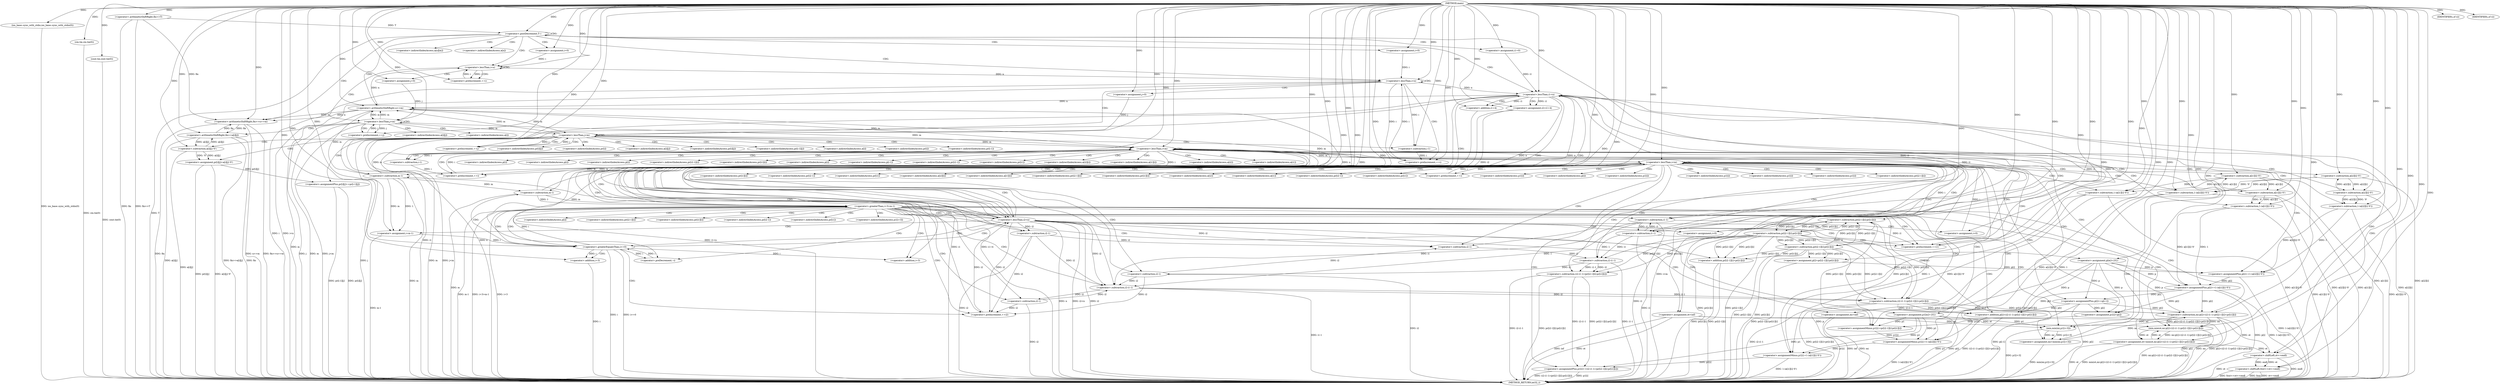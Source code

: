 digraph "main" {  
"1000103" [label = "(METHOD,main)" ]
"1000465" [label = "(METHOD_RETURN,int32_t)" ]
"1000105" [label = "(ios_base::sync_with_stdio,ios_base::sync_with_stdio(0))" ]
"1000107" [label = "(cin.tie,cin.tie(0))" ]
"1000109" [label = "(cout.tie,cout.tie(0))" ]
"1000114" [label = "(<operator>.arithmeticShiftRight,fin>>T)" ]
"1000118" [label = "(<operator>.postDecrement,T--)" ]
"1000123" [label = "(<operator>.arithmeticShiftRight,fin>>n>>m)" ]
"1000214" [label = "(<operator>.assignment,ot=inf)" ]
"1000460" [label = "(<operator>.shiftLeft,fout<<ot<<endl)" ]
"1000135" [label = "(<operator>.assignment,i=0)" ]
"1000138" [label = "(<operator>.lessThan,i<n)" ]
"1000141" [label = "(<operator>.preIncrement,++i)" ]
"1000165" [label = "(<operator>.assignment,i=0)" ]
"1000168" [label = "(<operator>.lessThan,i<n)" ]
"1000171" [label = "(<operator>.preIncrement,++i)" ]
"1000219" [label = "(<operator>.assignment,i1=0)" ]
"1000222" [label = "(<operator>.lessThan,i1<n)" ]
"1000225" [label = "(<operator>.preIncrement,++i1)" ]
"1000125" [label = "(<operator>.arithmeticShiftRight,n>>m)" ]
"1000462" [label = "(<operator>.shiftLeft,ot<<endl)" ]
"1000146" [label = "(<operator>.assignment,j=0)" ]
"1000149" [label = "(<operator>.lessThan,j<m)" ]
"1000152" [label = "(<operator>.preIncrement,++j)" ]
"1000176" [label = "(<operator>.assignment,j=0)" ]
"1000179" [label = "(<operator>.lessThan,j<m)" ]
"1000182" [label = "(<operator>.preIncrement,++j)" ]
"1000230" [label = "(<operator>.assignment,i2=i1+4)" ]
"1000235" [label = "(<operator>.lessThan,i2<n)" ]
"1000238" [label = "(<operator>.preIncrement,++i2)" ]
"1000155" [label = "(<operator>.arithmeticShiftRight,fin>>a[i][j])" ]
"1000185" [label = "(<operator>.assignment,pr[i][j]=a[i][j]-'0')" ]
"1000242" [label = "(<operator>.assignment,p[m]={0})" ]
"1000310" [label = "(<operator>.assignment,p1[m]={0})" ]
"1000397" [label = "(<operator>.assignment,mi=inf)" ]
"1000199" [label = "(IDENTIFIER,i,if (i))" ]
"1000200" [label = "(<operator>.assignmentPlus,pr[i][j]+=pr[i-1][j])" ]
"1000232" [label = "(<operator>.addition,i1+4)" ]
"1000246" [label = "(<operator>.assignment,i=0)" ]
"1000249" [label = "(<operator>.lessThan,i<m)" ]
"1000252" [label = "(<operator>.preIncrement,++i)" ]
"1000314" [label = "(<operator>.assignment,i=0)" ]
"1000317" [label = "(<operator>.lessThan,i<m)" ]
"1000320" [label = "(<operator>.preIncrement,++i)" ]
"1000402" [label = "(<operator>.assignment,i=m-1)" ]
"1000407" [label = "(<operator>.greaterEqualsThan,i>=0)" ]
"1000410" [label = "(<operator>.preDecrement,--i)" ]
"1000191" [label = "(<operator>.subtraction,a[i][j]-'0')" ]
"1000255" [label = "(<operator>.assignment,p[i]=pr[i2-1][i]-pr[i1][i])" ]
"1000272" [label = "(<operator>.assignmentPlus,p[i]+=1-(a[i2][i]-'0'))" ]
"1000285" [label = "(<operator>.assignmentPlus,p[i]+=1-(a[i1][i]-'0'))" ]
"1000323" [label = "(<operator>.assignment,p1[i]=p[i])" ]
"1000330" [label = "(<operator>.assignmentMinus,p1[i]-=pr[i2-1][i]-pr[i1][i])" ]
"1000347" [label = "(<operator>.assignmentMinus,p1[i]-=1-(a[i2][i]-'0'))" ]
"1000360" [label = "(<operator>.assignmentMinus,p1[i]-=1-(a[i1][i]-'0'))" ]
"1000373" [label = "(<operator>.assignmentPlus,p1[i]+=(i2-i1-1)-(pr[i2-1][i]-pr[i1][i]))" ]
"1000422" [label = "(<operator>.assignment,mi=min(mi,p1[i+3]))" ]
"1000431" [label = "(<operator>.assignment,ot=min(ot,mi-p[i]+(i2-i1-1)-pr[i2-1][i]+pr[i1][i]))" ]
"1000299" [label = "(IDENTIFIER,i,if (i))" ]
"1000300" [label = "(<operator>.assignmentPlus,p[i]+=p[i-1])" ]
"1000404" [label = "(<operator>.subtraction,m-1)" ]
"1000414" [label = "(<operator>.greaterThan,i+3>m-1)" ]
"1000259" [label = "(<operator>.subtraction,pr[i2-1][i]-pr[i1][i])" ]
"1000276" [label = "(<operator>.subtraction,1-(a[i2][i]-'0'))" ]
"1000289" [label = "(<operator>.subtraction,1-(a[i1][i]-'0'))" ]
"1000334" [label = "(<operator>.subtraction,pr[i2-1][i]-pr[i1][i])" ]
"1000351" [label = "(<operator>.subtraction,1-(a[i2][i]-'0'))" ]
"1000364" [label = "(<operator>.subtraction,1-(a[i1][i]-'0'))" ]
"1000377" [label = "(<operator>.subtraction,(i2-i1-1)-(pr[i2-1][i]-pr[i1][i]))" ]
"1000424" [label = "(min,min(mi,p1[i+3]))" ]
"1000433" [label = "(min,min(ot,mi-p[i]+(i2-i1-1)-pr[i2-1][i]+pr[i1][i]))" ]
"1000209" [label = "(<operator>.subtraction,i-1)" ]
"1000278" [label = "(<operator>.subtraction,a[i2][i]-'0')" ]
"1000291" [label = "(<operator>.subtraction,a[i1][i]-'0')" ]
"1000353" [label = "(<operator>.subtraction,a[i2][i]-'0')" ]
"1000366" [label = "(<operator>.subtraction,a[i1][i]-'0')" ]
"1000378" [label = "(<operator>.subtraction,i2-i1-1)" ]
"1000383" [label = "(<operator>.subtraction,pr[i2-1][i]-pr[i1][i])" ]
"1000415" [label = "(<operator>.addition,i+3)" ]
"1000418" [label = "(<operator>.subtraction,m-1)" ]
"1000435" [label = "(<operator>.subtraction,mi-p[i]+(i2-i1-1)-pr[i2-1][i]+pr[i1][i])" ]
"1000306" [label = "(<operator>.subtraction,i-1)" ]
"1000380" [label = "(<operator>.subtraction,i1-1)" ]
"1000428" [label = "(<operator>.addition,i+3)" ]
"1000437" [label = "(<operator>.addition,p[i]+(i2-i1-1)-pr[i2-1][i]+pr[i1][i])" ]
"1000263" [label = "(<operator>.subtraction,i2-1)" ]
"1000338" [label = "(<operator>.subtraction,i2-1)" ]
"1000441" [label = "(<operator>.subtraction,(i2-i1-1)-pr[i2-1][i]+pr[i1][i])" ]
"1000387" [label = "(<operator>.subtraction,i2-1)" ]
"1000442" [label = "(<operator>.subtraction,i2-i1-1)" ]
"1000447" [label = "(<operator>.addition,pr[i2-1][i]+pr[i1][i])" ]
"1000444" [label = "(<operator>.subtraction,i1-1)" ]
"1000451" [label = "(<operator>.subtraction,i2-1)" ]
"1000128" [label = "(<operator>.indirectIndexAccess,a[n][m])" ]
"1000129" [label = "(<operator>.indirectIndexAccess,a[n])" ]
"1000157" [label = "(<operator>.indirectIndexAccess,a[i][j])" ]
"1000186" [label = "(<operator>.indirectIndexAccess,pr[i][j])" ]
"1000158" [label = "(<operator>.indirectIndexAccess,a[i])" ]
"1000187" [label = "(<operator>.indirectIndexAccess,pr[i])" ]
"1000192" [label = "(<operator>.indirectIndexAccess,a[i][j])" ]
"1000201" [label = "(<operator>.indirectIndexAccess,pr[i][j])" ]
"1000206" [label = "(<operator>.indirectIndexAccess,pr[i-1][j])" ]
"1000193" [label = "(<operator>.indirectIndexAccess,a[i])" ]
"1000202" [label = "(<operator>.indirectIndexAccess,pr[i])" ]
"1000207" [label = "(<operator>.indirectIndexAccess,pr[i-1])" ]
"1000256" [label = "(<operator>.indirectIndexAccess,p[i])" ]
"1000273" [label = "(<operator>.indirectIndexAccess,p[i])" ]
"1000286" [label = "(<operator>.indirectIndexAccess,p[i])" ]
"1000324" [label = "(<operator>.indirectIndexAccess,p1[i])" ]
"1000327" [label = "(<operator>.indirectIndexAccess,p[i])" ]
"1000331" [label = "(<operator>.indirectIndexAccess,p1[i])" ]
"1000348" [label = "(<operator>.indirectIndexAccess,p1[i])" ]
"1000361" [label = "(<operator>.indirectIndexAccess,p1[i])" ]
"1000374" [label = "(<operator>.indirectIndexAccess,p1[i])" ]
"1000260" [label = "(<operator>.indirectIndexAccess,pr[i2-1][i])" ]
"1000267" [label = "(<operator>.indirectIndexAccess,pr[i1][i])" ]
"1000301" [label = "(<operator>.indirectIndexAccess,p[i])" ]
"1000304" [label = "(<operator>.indirectIndexAccess,p[i-1])" ]
"1000335" [label = "(<operator>.indirectIndexAccess,pr[i2-1][i])" ]
"1000342" [label = "(<operator>.indirectIndexAccess,pr[i1][i])" ]
"1000426" [label = "(<operator>.indirectIndexAccess,p1[i+3])" ]
"1000261" [label = "(<operator>.indirectIndexAccess,pr[i2-1])" ]
"1000268" [label = "(<operator>.indirectIndexAccess,pr[i1])" ]
"1000279" [label = "(<operator>.indirectIndexAccess,a[i2][i])" ]
"1000292" [label = "(<operator>.indirectIndexAccess,a[i1][i])" ]
"1000336" [label = "(<operator>.indirectIndexAccess,pr[i2-1])" ]
"1000343" [label = "(<operator>.indirectIndexAccess,pr[i1])" ]
"1000354" [label = "(<operator>.indirectIndexAccess,a[i2][i])" ]
"1000367" [label = "(<operator>.indirectIndexAccess,a[i1][i])" ]
"1000384" [label = "(<operator>.indirectIndexAccess,pr[i2-1][i])" ]
"1000391" [label = "(<operator>.indirectIndexAccess,pr[i1][i])" ]
"1000280" [label = "(<operator>.indirectIndexAccess,a[i2])" ]
"1000293" [label = "(<operator>.indirectIndexAccess,a[i1])" ]
"1000355" [label = "(<operator>.indirectIndexAccess,a[i2])" ]
"1000368" [label = "(<operator>.indirectIndexAccess,a[i1])" ]
"1000385" [label = "(<operator>.indirectIndexAccess,pr[i2-1])" ]
"1000392" [label = "(<operator>.indirectIndexAccess,pr[i1])" ]
"1000438" [label = "(<operator>.indirectIndexAccess,p[i])" ]
"1000448" [label = "(<operator>.indirectIndexAccess,pr[i2-1][i])" ]
"1000455" [label = "(<operator>.indirectIndexAccess,pr[i1][i])" ]
"1000449" [label = "(<operator>.indirectIndexAccess,pr[i2-1])" ]
"1000456" [label = "(<operator>.indirectIndexAccess,pr[i1])" ]
  "1000105" -> "1000465"  [ label = "DDG: ios_base::sync_with_stdio(0)"] 
  "1000107" -> "1000465"  [ label = "DDG: cin.tie(0)"] 
  "1000109" -> "1000465"  [ label = "DDG: cout.tie(0)"] 
  "1000114" -> "1000465"  [ label = "DDG: fin"] 
  "1000114" -> "1000465"  [ label = "DDG: fin>>T"] 
  "1000118" -> "1000465"  [ label = "DDG: T"] 
  "1000123" -> "1000465"  [ label = "DDG: fin"] 
  "1000125" -> "1000465"  [ label = "DDG: m"] 
  "1000123" -> "1000465"  [ label = "DDG: n>>m"] 
  "1000123" -> "1000465"  [ label = "DDG: fin>>n>>m"] 
  "1000168" -> "1000465"  [ label = "DDG: i"] 
  "1000168" -> "1000465"  [ label = "DDG: i<n"] 
  "1000214" -> "1000465"  [ label = "DDG: ot"] 
  "1000214" -> "1000465"  [ label = "DDG: inf"] 
  "1000222" -> "1000465"  [ label = "DDG: i1"] 
  "1000222" -> "1000465"  [ label = "DDG: n"] 
  "1000222" -> "1000465"  [ label = "DDG: i1<n"] 
  "1000460" -> "1000465"  [ label = "DDG: fout"] 
  "1000462" -> "1000465"  [ label = "DDG: ot"] 
  "1000460" -> "1000465"  [ label = "DDG: ot<<endl"] 
  "1000460" -> "1000465"  [ label = "DDG: fout<<ot<<endl"] 
  "1000232" -> "1000465"  [ label = "DDG: i1"] 
  "1000230" -> "1000465"  [ label = "DDG: i1+4"] 
  "1000235" -> "1000465"  [ label = "DDG: i2"] 
  "1000235" -> "1000465"  [ label = "DDG: n"] 
  "1000235" -> "1000465"  [ label = "DDG: i2<n"] 
  "1000242" -> "1000465"  [ label = "DDG: p"] 
  "1000310" -> "1000465"  [ label = "DDG: p1"] 
  "1000317" -> "1000465"  [ label = "DDG: i<m"] 
  "1000397" -> "1000465"  [ label = "DDG: mi"] 
  "1000397" -> "1000465"  [ label = "DDG: inf"] 
  "1000404" -> "1000465"  [ label = "DDG: m"] 
  "1000402" -> "1000465"  [ label = "DDG: m-1"] 
  "1000407" -> "1000465"  [ label = "DDG: i"] 
  "1000407" -> "1000465"  [ label = "DDG: i>=0"] 
  "1000415" -> "1000465"  [ label = "DDG: i"] 
  "1000414" -> "1000465"  [ label = "DDG: i+3"] 
  "1000418" -> "1000465"  [ label = "DDG: m"] 
  "1000414" -> "1000465"  [ label = "DDG: m-1"] 
  "1000414" -> "1000465"  [ label = "DDG: i+3>m-1"] 
  "1000424" -> "1000465"  [ label = "DDG: p1[i+3]"] 
  "1000422" -> "1000465"  [ label = "DDG: min(mi,p1[i+3])"] 
  "1000431" -> "1000465"  [ label = "DDG: ot"] 
  "1000435" -> "1000465"  [ label = "DDG: mi"] 
  "1000437" -> "1000465"  [ label = "DDG: p[i]"] 
  "1000444" -> "1000465"  [ label = "DDG: i1"] 
  "1000442" -> "1000465"  [ label = "DDG: i1-1"] 
  "1000441" -> "1000465"  [ label = "DDG: i2-i1-1"] 
  "1000451" -> "1000465"  [ label = "DDG: i2"] 
  "1000447" -> "1000465"  [ label = "DDG: pr[i2-1][i]"] 
  "1000447" -> "1000465"  [ label = "DDG: pr[i1][i]"] 
  "1000441" -> "1000465"  [ label = "DDG: pr[i2-1][i]+pr[i1][i]"] 
  "1000437" -> "1000465"  [ label = "DDG: (i2-i1-1)-pr[i2-1][i]+pr[i1][i]"] 
  "1000435" -> "1000465"  [ label = "DDG: p[i]+(i2-i1-1)-pr[i2-1][i]+pr[i1][i]"] 
  "1000433" -> "1000465"  [ label = "DDG: mi-p[i]+(i2-i1-1)-pr[i2-1][i]+pr[i1][i]"] 
  "1000431" -> "1000465"  [ label = "DDG: min(ot,mi-p[i]+(i2-i1-1)-pr[i2-1][i]+pr[i1][i])"] 
  "1000323" -> "1000465"  [ label = "DDG: p[i]"] 
  "1000353" -> "1000465"  [ label = "DDG: a[i2][i]"] 
  "1000351" -> "1000465"  [ label = "DDG: a[i2][i]-'0'"] 
  "1000347" -> "1000465"  [ label = "DDG: 1-(a[i2][i]-'0')"] 
  "1000366" -> "1000465"  [ label = "DDG: a[i1][i]"] 
  "1000364" -> "1000465"  [ label = "DDG: a[i1][i]-'0'"] 
  "1000360" -> "1000465"  [ label = "DDG: 1-(a[i1][i]-'0')"] 
  "1000373" -> "1000465"  [ label = "DDG: p1[i]"] 
  "1000380" -> "1000465"  [ label = "DDG: i1"] 
  "1000378" -> "1000465"  [ label = "DDG: i1-1"] 
  "1000377" -> "1000465"  [ label = "DDG: i2-i1-1"] 
  "1000387" -> "1000465"  [ label = "DDG: i2"] 
  "1000383" -> "1000465"  [ label = "DDG: pr[i2-1][i]"] 
  "1000383" -> "1000465"  [ label = "DDG: pr[i1][i]"] 
  "1000377" -> "1000465"  [ label = "DDG: pr[i2-1][i]-pr[i1][i]"] 
  "1000373" -> "1000465"  [ label = "DDG: (i2-i1-1)-(pr[i2-1][i]-pr[i1][i])"] 
  "1000263" -> "1000465"  [ label = "DDG: i2"] 
  "1000259" -> "1000465"  [ label = "DDG: pr[i2-1][i]"] 
  "1000259" -> "1000465"  [ label = "DDG: pr[i1][i]"] 
  "1000255" -> "1000465"  [ label = "DDG: pr[i2-1][i]-pr[i1][i]"] 
  "1000278" -> "1000465"  [ label = "DDG: a[i2][i]"] 
  "1000276" -> "1000465"  [ label = "DDG: a[i2][i]-'0'"] 
  "1000272" -> "1000465"  [ label = "DDG: 1-(a[i2][i]-'0')"] 
  "1000285" -> "1000465"  [ label = "DDG: p[i]"] 
  "1000291" -> "1000465"  [ label = "DDG: a[i1][i]"] 
  "1000289" -> "1000465"  [ label = "DDG: a[i1][i]-'0'"] 
  "1000285" -> "1000465"  [ label = "DDG: 1-(a[i1][i]-'0')"] 
  "1000300" -> "1000465"  [ label = "DDG: p[i]"] 
  "1000300" -> "1000465"  [ label = "DDG: p[i-1]"] 
  "1000179" -> "1000465"  [ label = "DDG: j"] 
  "1000179" -> "1000465"  [ label = "DDG: m"] 
  "1000179" -> "1000465"  [ label = "DDG: j<m"] 
  "1000185" -> "1000465"  [ label = "DDG: pr[i][j]"] 
  "1000191" -> "1000465"  [ label = "DDG: a[i][j]"] 
  "1000185" -> "1000465"  [ label = "DDG: a[i][j]-'0'"] 
  "1000200" -> "1000465"  [ label = "DDG: pr[i][j]"] 
  "1000200" -> "1000465"  [ label = "DDG: pr[i-1][j]"] 
  "1000149" -> "1000465"  [ label = "DDG: j"] 
  "1000149" -> "1000465"  [ label = "DDG: m"] 
  "1000149" -> "1000465"  [ label = "DDG: j<m"] 
  "1000155" -> "1000465"  [ label = "DDG: fin"] 
  "1000155" -> "1000465"  [ label = "DDG: a[i][j]"] 
  "1000155" -> "1000465"  [ label = "DDG: fin>>a[i][j]"] 
  "1000462" -> "1000465"  [ label = "DDG: endl"] 
  "1000103" -> "1000105"  [ label = "DDG: "] 
  "1000103" -> "1000107"  [ label = "DDG: "] 
  "1000103" -> "1000109"  [ label = "DDG: "] 
  "1000103" -> "1000114"  [ label = "DDG: "] 
  "1000114" -> "1000118"  [ label = "DDG: T"] 
  "1000103" -> "1000118"  [ label = "DDG: "] 
  "1000103" -> "1000214"  [ label = "DDG: "] 
  "1000114" -> "1000123"  [ label = "DDG: fin"] 
  "1000155" -> "1000123"  [ label = "DDG: fin"] 
  "1000103" -> "1000123"  [ label = "DDG: "] 
  "1000125" -> "1000123"  [ label = "DDG: m"] 
  "1000125" -> "1000123"  [ label = "DDG: n"] 
  "1000103" -> "1000135"  [ label = "DDG: "] 
  "1000103" -> "1000165"  [ label = "DDG: "] 
  "1000103" -> "1000219"  [ label = "DDG: "] 
  "1000103" -> "1000460"  [ label = "DDG: "] 
  "1000462" -> "1000460"  [ label = "DDG: endl"] 
  "1000462" -> "1000460"  [ label = "DDG: ot"] 
  "1000222" -> "1000125"  [ label = "DDG: n"] 
  "1000235" -> "1000125"  [ label = "DDG: n"] 
  "1000103" -> "1000125"  [ label = "DDG: "] 
  "1000404" -> "1000125"  [ label = "DDG: m"] 
  "1000418" -> "1000125"  [ label = "DDG: m"] 
  "1000179" -> "1000125"  [ label = "DDG: m"] 
  "1000149" -> "1000125"  [ label = "DDG: m"] 
  "1000135" -> "1000138"  [ label = "DDG: i"] 
  "1000141" -> "1000138"  [ label = "DDG: i"] 
  "1000103" -> "1000138"  [ label = "DDG: "] 
  "1000125" -> "1000138"  [ label = "DDG: n"] 
  "1000138" -> "1000141"  [ label = "DDG: i"] 
  "1000103" -> "1000141"  [ label = "DDG: "] 
  "1000165" -> "1000168"  [ label = "DDG: i"] 
  "1000171" -> "1000168"  [ label = "DDG: i"] 
  "1000103" -> "1000168"  [ label = "DDG: "] 
  "1000138" -> "1000168"  [ label = "DDG: n"] 
  "1000168" -> "1000171"  [ label = "DDG: i"] 
  "1000209" -> "1000171"  [ label = "DDG: i"] 
  "1000103" -> "1000171"  [ label = "DDG: "] 
  "1000219" -> "1000222"  [ label = "DDG: i1"] 
  "1000225" -> "1000222"  [ label = "DDG: i1"] 
  "1000103" -> "1000222"  [ label = "DDG: "] 
  "1000168" -> "1000222"  [ label = "DDG: n"] 
  "1000235" -> "1000222"  [ label = "DDG: n"] 
  "1000444" -> "1000225"  [ label = "DDG: i1"] 
  "1000380" -> "1000225"  [ label = "DDG: i1"] 
  "1000103" -> "1000225"  [ label = "DDG: "] 
  "1000222" -> "1000225"  [ label = "DDG: i1"] 
  "1000214" -> "1000462"  [ label = "DDG: ot"] 
  "1000431" -> "1000462"  [ label = "DDG: ot"] 
  "1000103" -> "1000462"  [ label = "DDG: "] 
  "1000103" -> "1000146"  [ label = "DDG: "] 
  "1000103" -> "1000176"  [ label = "DDG: "] 
  "1000103" -> "1000230"  [ label = "DDG: "] 
  "1000222" -> "1000230"  [ label = "DDG: i1"] 
  "1000146" -> "1000149"  [ label = "DDG: j"] 
  "1000152" -> "1000149"  [ label = "DDG: j"] 
  "1000103" -> "1000149"  [ label = "DDG: "] 
  "1000125" -> "1000149"  [ label = "DDG: m"] 
  "1000149" -> "1000152"  [ label = "DDG: j"] 
  "1000103" -> "1000152"  [ label = "DDG: "] 
  "1000176" -> "1000179"  [ label = "DDG: j"] 
  "1000182" -> "1000179"  [ label = "DDG: j"] 
  "1000103" -> "1000179"  [ label = "DDG: "] 
  "1000125" -> "1000179"  [ label = "DDG: m"] 
  "1000149" -> "1000179"  [ label = "DDG: m"] 
  "1000179" -> "1000182"  [ label = "DDG: j"] 
  "1000103" -> "1000182"  [ label = "DDG: "] 
  "1000191" -> "1000185"  [ label = "DDG: '0'"] 
  "1000191" -> "1000185"  [ label = "DDG: a[i][j]"] 
  "1000230" -> "1000235"  [ label = "DDG: i2"] 
  "1000238" -> "1000235"  [ label = "DDG: i2"] 
  "1000103" -> "1000235"  [ label = "DDG: "] 
  "1000222" -> "1000235"  [ label = "DDG: n"] 
  "1000235" -> "1000238"  [ label = "DDG: i2"] 
  "1000451" -> "1000238"  [ label = "DDG: i2"] 
  "1000387" -> "1000238"  [ label = "DDG: i2"] 
  "1000263" -> "1000238"  [ label = "DDG: i2"] 
  "1000103" -> "1000238"  [ label = "DDG: "] 
  "1000103" -> "1000397"  [ label = "DDG: "] 
  "1000123" -> "1000155"  [ label = "DDG: fin"] 
  "1000103" -> "1000155"  [ label = "DDG: "] 
  "1000191" -> "1000155"  [ label = "DDG: a[i][j]"] 
  "1000103" -> "1000199"  [ label = "DDG: "] 
  "1000222" -> "1000232"  [ label = "DDG: i1"] 
  "1000103" -> "1000232"  [ label = "DDG: "] 
  "1000103" -> "1000242"  [ label = "DDG: "] 
  "1000103" -> "1000246"  [ label = "DDG: "] 
  "1000103" -> "1000310"  [ label = "DDG: "] 
  "1000103" -> "1000314"  [ label = "DDG: "] 
  "1000404" -> "1000402"  [ label = "DDG: 1"] 
  "1000404" -> "1000402"  [ label = "DDG: m"] 
  "1000155" -> "1000191"  [ label = "DDG: a[i][j]"] 
  "1000103" -> "1000191"  [ label = "DDG: "] 
  "1000185" -> "1000200"  [ label = "DDG: pr[i][j]"] 
  "1000246" -> "1000249"  [ label = "DDG: i"] 
  "1000252" -> "1000249"  [ label = "DDG: i"] 
  "1000103" -> "1000249"  [ label = "DDG: "] 
  "1000125" -> "1000249"  [ label = "DDG: m"] 
  "1000404" -> "1000249"  [ label = "DDG: m"] 
  "1000418" -> "1000249"  [ label = "DDG: m"] 
  "1000179" -> "1000249"  [ label = "DDG: m"] 
  "1000149" -> "1000249"  [ label = "DDG: m"] 
  "1000249" -> "1000252"  [ label = "DDG: i"] 
  "1000306" -> "1000252"  [ label = "DDG: i"] 
  "1000103" -> "1000252"  [ label = "DDG: "] 
  "1000259" -> "1000255"  [ label = "DDG: pr[i1][i]"] 
  "1000259" -> "1000255"  [ label = "DDG: pr[i2-1][i]"] 
  "1000276" -> "1000272"  [ label = "DDG: a[i2][i]-'0'"] 
  "1000276" -> "1000272"  [ label = "DDG: 1"] 
  "1000289" -> "1000285"  [ label = "DDG: a[i1][i]-'0'"] 
  "1000289" -> "1000285"  [ label = "DDG: 1"] 
  "1000314" -> "1000317"  [ label = "DDG: i"] 
  "1000320" -> "1000317"  [ label = "DDG: i"] 
  "1000103" -> "1000317"  [ label = "DDG: "] 
  "1000249" -> "1000317"  [ label = "DDG: m"] 
  "1000317" -> "1000320"  [ label = "DDG: i"] 
  "1000103" -> "1000320"  [ label = "DDG: "] 
  "1000242" -> "1000323"  [ label = "DDG: p"] 
  "1000285" -> "1000323"  [ label = "DDG: p[i]"] 
  "1000300" -> "1000323"  [ label = "DDG: p[i]"] 
  "1000334" -> "1000330"  [ label = "DDG: pr[i2-1][i]"] 
  "1000334" -> "1000330"  [ label = "DDG: pr[i1][i]"] 
  "1000351" -> "1000347"  [ label = "DDG: 1"] 
  "1000351" -> "1000347"  [ label = "DDG: a[i2][i]-'0'"] 
  "1000364" -> "1000360"  [ label = "DDG: 1"] 
  "1000364" -> "1000360"  [ label = "DDG: a[i1][i]-'0'"] 
  "1000377" -> "1000373"  [ label = "DDG: pr[i2-1][i]-pr[i1][i]"] 
  "1000377" -> "1000373"  [ label = "DDG: i2-i1-1"] 
  "1000103" -> "1000402"  [ label = "DDG: "] 
  "1000402" -> "1000407"  [ label = "DDG: i"] 
  "1000410" -> "1000407"  [ label = "DDG: i"] 
  "1000103" -> "1000407"  [ label = "DDG: "] 
  "1000103" -> "1000410"  [ label = "DDG: "] 
  "1000407" -> "1000410"  [ label = "DDG: i"] 
  "1000424" -> "1000422"  [ label = "DDG: p1[i+3]"] 
  "1000424" -> "1000422"  [ label = "DDG: mi"] 
  "1000433" -> "1000431"  [ label = "DDG: ot"] 
  "1000433" -> "1000431"  [ label = "DDG: mi-p[i]+(i2-i1-1)-pr[i2-1][i]+pr[i1][i]"] 
  "1000242" -> "1000272"  [ label = "DDG: p"] 
  "1000255" -> "1000272"  [ label = "DDG: p[i]"] 
  "1000242" -> "1000285"  [ label = "DDG: p"] 
  "1000272" -> "1000285"  [ label = "DDG: p[i]"] 
  "1000103" -> "1000299"  [ label = "DDG: "] 
  "1000242" -> "1000300"  [ label = "DDG: p"] 
  "1000310" -> "1000330"  [ label = "DDG: p1"] 
  "1000323" -> "1000330"  [ label = "DDG: p1[i]"] 
  "1000310" -> "1000347"  [ label = "DDG: p1"] 
  "1000330" -> "1000347"  [ label = "DDG: p1[i]"] 
  "1000310" -> "1000360"  [ label = "DDG: p1"] 
  "1000347" -> "1000360"  [ label = "DDG: p1[i]"] 
  "1000310" -> "1000373"  [ label = "DDG: p1"] 
  "1000360" -> "1000373"  [ label = "DDG: p1[i]"] 
  "1000317" -> "1000404"  [ label = "DDG: m"] 
  "1000103" -> "1000404"  [ label = "DDG: "] 
  "1000103" -> "1000422"  [ label = "DDG: "] 
  "1000103" -> "1000431"  [ label = "DDG: "] 
  "1000383" -> "1000259"  [ label = "DDG: pr[i2-1][i]"] 
  "1000383" -> "1000259"  [ label = "DDG: pr[i1][i]"] 
  "1000103" -> "1000276"  [ label = "DDG: "] 
  "1000278" -> "1000276"  [ label = "DDG: '0'"] 
  "1000278" -> "1000276"  [ label = "DDG: a[i2][i]"] 
  "1000103" -> "1000289"  [ label = "DDG: "] 
  "1000291" -> "1000289"  [ label = "DDG: '0'"] 
  "1000291" -> "1000289"  [ label = "DDG: a[i1][i]"] 
  "1000285" -> "1000300"  [ label = "DDG: p[i]"] 
  "1000383" -> "1000334"  [ label = "DDG: pr[i2-1][i]"] 
  "1000259" -> "1000334"  [ label = "DDG: pr[i2-1][i]"] 
  "1000383" -> "1000334"  [ label = "DDG: pr[i1][i]"] 
  "1000259" -> "1000334"  [ label = "DDG: pr[i1][i]"] 
  "1000103" -> "1000351"  [ label = "DDG: "] 
  "1000353" -> "1000351"  [ label = "DDG: '0'"] 
  "1000353" -> "1000351"  [ label = "DDG: a[i2][i]"] 
  "1000103" -> "1000364"  [ label = "DDG: "] 
  "1000366" -> "1000364"  [ label = "DDG: '0'"] 
  "1000366" -> "1000364"  [ label = "DDG: a[i1][i]"] 
  "1000378" -> "1000377"  [ label = "DDG: i2"] 
  "1000378" -> "1000377"  [ label = "DDG: i1-1"] 
  "1000383" -> "1000377"  [ label = "DDG: pr[i1][i]"] 
  "1000383" -> "1000377"  [ label = "DDG: pr[i2-1][i]"] 
  "1000103" -> "1000414"  [ label = "DDG: "] 
  "1000407" -> "1000414"  [ label = "DDG: i"] 
  "1000418" -> "1000414"  [ label = "DDG: 1"] 
  "1000418" -> "1000414"  [ label = "DDG: m"] 
  "1000397" -> "1000424"  [ label = "DDG: mi"] 
  "1000435" -> "1000424"  [ label = "DDG: mi"] 
  "1000103" -> "1000424"  [ label = "DDG: "] 
  "1000310" -> "1000424"  [ label = "DDG: p1"] 
  "1000214" -> "1000433"  [ label = "DDG: ot"] 
  "1000431" -> "1000433"  [ label = "DDG: ot"] 
  "1000103" -> "1000433"  [ label = "DDG: "] 
  "1000435" -> "1000433"  [ label = "DDG: p[i]+(i2-i1-1)-pr[i2-1][i]+pr[i1][i]"] 
  "1000435" -> "1000433"  [ label = "DDG: mi"] 
  "1000168" -> "1000209"  [ label = "DDG: i"] 
  "1000103" -> "1000209"  [ label = "DDG: "] 
  "1000353" -> "1000278"  [ label = "DDG: a[i2][i]"] 
  "1000103" -> "1000278"  [ label = "DDG: "] 
  "1000366" -> "1000291"  [ label = "DDG: a[i1][i]"] 
  "1000103" -> "1000291"  [ label = "DDG: "] 
  "1000278" -> "1000353"  [ label = "DDG: a[i2][i]"] 
  "1000103" -> "1000353"  [ label = "DDG: "] 
  "1000291" -> "1000366"  [ label = "DDG: a[i1][i]"] 
  "1000103" -> "1000366"  [ label = "DDG: "] 
  "1000338" -> "1000378"  [ label = "DDG: i2"] 
  "1000103" -> "1000378"  [ label = "DDG: "] 
  "1000380" -> "1000378"  [ label = "DDG: i1"] 
  "1000380" -> "1000378"  [ label = "DDG: 1"] 
  "1000334" -> "1000383"  [ label = "DDG: pr[i2-1][i]"] 
  "1000334" -> "1000383"  [ label = "DDG: pr[i1][i]"] 
  "1000407" -> "1000415"  [ label = "DDG: i"] 
  "1000103" -> "1000415"  [ label = "DDG: "] 
  "1000404" -> "1000418"  [ label = "DDG: m"] 
  "1000103" -> "1000418"  [ label = "DDG: "] 
  "1000422" -> "1000435"  [ label = "DDG: mi"] 
  "1000103" -> "1000435"  [ label = "DDG: "] 
  "1000242" -> "1000435"  [ label = "DDG: p"] 
  "1000285" -> "1000435"  [ label = "DDG: p[i]"] 
  "1000300" -> "1000435"  [ label = "DDG: p[i]"] 
  "1000441" -> "1000435"  [ label = "DDG: i2-i1-1"] 
  "1000441" -> "1000435"  [ label = "DDG: pr[i2-1][i]+pr[i1][i]"] 
  "1000249" -> "1000306"  [ label = "DDG: i"] 
  "1000103" -> "1000306"  [ label = "DDG: "] 
  "1000444" -> "1000380"  [ label = "DDG: i1"] 
  "1000103" -> "1000380"  [ label = "DDG: "] 
  "1000222" -> "1000380"  [ label = "DDG: i1"] 
  "1000103" -> "1000428"  [ label = "DDG: "] 
  "1000407" -> "1000428"  [ label = "DDG: i"] 
  "1000242" -> "1000437"  [ label = "DDG: p"] 
  "1000285" -> "1000437"  [ label = "DDG: p[i]"] 
  "1000300" -> "1000437"  [ label = "DDG: p[i]"] 
  "1000441" -> "1000437"  [ label = "DDG: i2-i1-1"] 
  "1000441" -> "1000437"  [ label = "DDG: pr[i2-1][i]+pr[i1][i]"] 
  "1000235" -> "1000263"  [ label = "DDG: i2"] 
  "1000103" -> "1000263"  [ label = "DDG: "] 
  "1000235" -> "1000338"  [ label = "DDG: i2"] 
  "1000387" -> "1000338"  [ label = "DDG: i2"] 
  "1000263" -> "1000338"  [ label = "DDG: i2"] 
  "1000103" -> "1000338"  [ label = "DDG: "] 
  "1000442" -> "1000441"  [ label = "DDG: i2"] 
  "1000442" -> "1000441"  [ label = "DDG: i1-1"] 
  "1000383" -> "1000441"  [ label = "DDG: pr[i1][i]"] 
  "1000259" -> "1000441"  [ label = "DDG: pr[i1][i]"] 
  "1000383" -> "1000441"  [ label = "DDG: pr[i2-1][i]"] 
  "1000259" -> "1000441"  [ label = "DDG: pr[i2-1][i]"] 
  "1000378" -> "1000387"  [ label = "DDG: i2"] 
  "1000103" -> "1000387"  [ label = "DDG: "] 
  "1000235" -> "1000442"  [ label = "DDG: i2"] 
  "1000451" -> "1000442"  [ label = "DDG: i2"] 
  "1000387" -> "1000442"  [ label = "DDG: i2"] 
  "1000263" -> "1000442"  [ label = "DDG: i2"] 
  "1000103" -> "1000442"  [ label = "DDG: "] 
  "1000444" -> "1000442"  [ label = "DDG: 1"] 
  "1000444" -> "1000442"  [ label = "DDG: i1"] 
  "1000383" -> "1000447"  [ label = "DDG: pr[i2-1][i]"] 
  "1000259" -> "1000447"  [ label = "DDG: pr[i2-1][i]"] 
  "1000383" -> "1000447"  [ label = "DDG: pr[i1][i]"] 
  "1000259" -> "1000447"  [ label = "DDG: pr[i1][i]"] 
  "1000380" -> "1000444"  [ label = "DDG: i1"] 
  "1000103" -> "1000444"  [ label = "DDG: "] 
  "1000222" -> "1000444"  [ label = "DDG: i1"] 
  "1000442" -> "1000451"  [ label = "DDG: i2"] 
  "1000103" -> "1000451"  [ label = "DDG: "] 
  "1000118" -> "1000128"  [ label = "CDG: "] 
  "1000118" -> "1000165"  [ label = "CDG: "] 
  "1000118" -> "1000222"  [ label = "CDG: "] 
  "1000118" -> "1000214"  [ label = "CDG: "] 
  "1000118" -> "1000138"  [ label = "CDG: "] 
  "1000118" -> "1000168"  [ label = "CDG: "] 
  "1000118" -> "1000129"  [ label = "CDG: "] 
  "1000118" -> "1000125"  [ label = "CDG: "] 
  "1000118" -> "1000219"  [ label = "CDG: "] 
  "1000118" -> "1000123"  [ label = "CDG: "] 
  "1000118" -> "1000135"  [ label = "CDG: "] 
  "1000118" -> "1000118"  [ label = "CDG: "] 
  "1000138" -> "1000146"  [ label = "CDG: "] 
  "1000138" -> "1000138"  [ label = "CDG: "] 
  "1000138" -> "1000141"  [ label = "CDG: "] 
  "1000138" -> "1000149"  [ label = "CDG: "] 
  "1000168" -> "1000176"  [ label = "CDG: "] 
  "1000168" -> "1000168"  [ label = "CDG: "] 
  "1000168" -> "1000179"  [ label = "CDG: "] 
  "1000168" -> "1000171"  [ label = "CDG: "] 
  "1000222" -> "1000462"  [ label = "CDG: "] 
  "1000222" -> "1000235"  [ label = "CDG: "] 
  "1000222" -> "1000230"  [ label = "CDG: "] 
  "1000222" -> "1000460"  [ label = "CDG: "] 
  "1000222" -> "1000232"  [ label = "CDG: "] 
  "1000149" -> "1000152"  [ label = "CDG: "] 
  "1000149" -> "1000158"  [ label = "CDG: "] 
  "1000149" -> "1000157"  [ label = "CDG: "] 
  "1000149" -> "1000149"  [ label = "CDG: "] 
  "1000149" -> "1000155"  [ label = "CDG: "] 
  "1000179" -> "1000182"  [ label = "CDG: "] 
  "1000179" -> "1000192"  [ label = "CDG: "] 
  "1000179" -> "1000193"  [ label = "CDG: "] 
  "1000179" -> "1000191"  [ label = "CDG: "] 
  "1000179" -> "1000179"  [ label = "CDG: "] 
  "1000179" -> "1000187"  [ label = "CDG: "] 
  "1000179" -> "1000185"  [ label = "CDG: "] 
  "1000179" -> "1000186"  [ label = "CDG: "] 
  "1000179" -> "1000206"  [ label = "CDG: "] 
  "1000179" -> "1000201"  [ label = "CDG: "] 
  "1000179" -> "1000200"  [ label = "CDG: "] 
  "1000179" -> "1000207"  [ label = "CDG: "] 
  "1000179" -> "1000202"  [ label = "CDG: "] 
  "1000179" -> "1000209"  [ label = "CDG: "] 
  "1000235" -> "1000310"  [ label = "CDG: "] 
  "1000235" -> "1000404"  [ label = "CDG: "] 
  "1000235" -> "1000222"  [ label = "CDG: "] 
  "1000235" -> "1000242"  [ label = "CDG: "] 
  "1000235" -> "1000314"  [ label = "CDG: "] 
  "1000235" -> "1000402"  [ label = "CDG: "] 
  "1000235" -> "1000225"  [ label = "CDG: "] 
  "1000235" -> "1000249"  [ label = "CDG: "] 
  "1000235" -> "1000317"  [ label = "CDG: "] 
  "1000235" -> "1000407"  [ label = "CDG: "] 
  "1000235" -> "1000397"  [ label = "CDG: "] 
  "1000235" -> "1000246"  [ label = "CDG: "] 
  "1000249" -> "1000268"  [ label = "CDG: "] 
  "1000249" -> "1000276"  [ label = "CDG: "] 
  "1000249" -> "1000260"  [ label = "CDG: "] 
  "1000249" -> "1000292"  [ label = "CDG: "] 
  "1000249" -> "1000286"  [ label = "CDG: "] 
  "1000249" -> "1000263"  [ label = "CDG: "] 
  "1000249" -> "1000272"  [ label = "CDG: "] 
  "1000249" -> "1000280"  [ label = "CDG: "] 
  "1000249" -> "1000267"  [ label = "CDG: "] 
  "1000249" -> "1000249"  [ label = "CDG: "] 
  "1000249" -> "1000256"  [ label = "CDG: "] 
  "1000249" -> "1000285"  [ label = "CDG: "] 
  "1000249" -> "1000293"  [ label = "CDG: "] 
  "1000249" -> "1000255"  [ label = "CDG: "] 
  "1000249" -> "1000291"  [ label = "CDG: "] 
  "1000249" -> "1000259"  [ label = "CDG: "] 
  "1000249" -> "1000261"  [ label = "CDG: "] 
  "1000249" -> "1000289"  [ label = "CDG: "] 
  "1000249" -> "1000273"  [ label = "CDG: "] 
  "1000249" -> "1000279"  [ label = "CDG: "] 
  "1000249" -> "1000252"  [ label = "CDG: "] 
  "1000249" -> "1000278"  [ label = "CDG: "] 
  "1000249" -> "1000300"  [ label = "CDG: "] 
  "1000249" -> "1000304"  [ label = "CDG: "] 
  "1000249" -> "1000306"  [ label = "CDG: "] 
  "1000249" -> "1000301"  [ label = "CDG: "] 
  "1000317" -> "1000387"  [ label = "CDG: "] 
  "1000317" -> "1000368"  [ label = "CDG: "] 
  "1000317" -> "1000353"  [ label = "CDG: "] 
  "1000317" -> "1000383"  [ label = "CDG: "] 
  "1000317" -> "1000330"  [ label = "CDG: "] 
  "1000317" -> "1000336"  [ label = "CDG: "] 
  "1000317" -> "1000355"  [ label = "CDG: "] 
  "1000317" -> "1000378"  [ label = "CDG: "] 
  "1000317" -> "1000334"  [ label = "CDG: "] 
  "1000317" -> "1000348"  [ label = "CDG: "] 
  "1000317" -> "1000364"  [ label = "CDG: "] 
  "1000317" -> "1000367"  [ label = "CDG: "] 
  "1000317" -> "1000391"  [ label = "CDG: "] 
  "1000317" -> "1000324"  [ label = "CDG: "] 
  "1000317" -> "1000377"  [ label = "CDG: "] 
  "1000317" -> "1000335"  [ label = "CDG: "] 
  "1000317" -> "1000331"  [ label = "CDG: "] 
  "1000317" -> "1000361"  [ label = "CDG: "] 
  "1000317" -> "1000317"  [ label = "CDG: "] 
  "1000317" -> "1000392"  [ label = "CDG: "] 
  "1000317" -> "1000354"  [ label = "CDG: "] 
  "1000317" -> "1000338"  [ label = "CDG: "] 
  "1000317" -> "1000385"  [ label = "CDG: "] 
  "1000317" -> "1000373"  [ label = "CDG: "] 
  "1000317" -> "1000320"  [ label = "CDG: "] 
  "1000317" -> "1000380"  [ label = "CDG: "] 
  "1000317" -> "1000342"  [ label = "CDG: "] 
  "1000317" -> "1000323"  [ label = "CDG: "] 
  "1000317" -> "1000360"  [ label = "CDG: "] 
  "1000317" -> "1000384"  [ label = "CDG: "] 
  "1000317" -> "1000351"  [ label = "CDG: "] 
  "1000317" -> "1000366"  [ label = "CDG: "] 
  "1000317" -> "1000347"  [ label = "CDG: "] 
  "1000317" -> "1000374"  [ label = "CDG: "] 
  "1000317" -> "1000327"  [ label = "CDG: "] 
  "1000317" -> "1000343"  [ label = "CDG: "] 
  "1000407" -> "1000235"  [ label = "CDG: "] 
  "1000407" -> "1000414"  [ label = "CDG: "] 
  "1000407" -> "1000418"  [ label = "CDG: "] 
  "1000407" -> "1000238"  [ label = "CDG: "] 
  "1000407" -> "1000415"  [ label = "CDG: "] 
  "1000414" -> "1000456"  [ label = "CDG: "] 
  "1000414" -> "1000448"  [ label = "CDG: "] 
  "1000414" -> "1000435"  [ label = "CDG: "] 
  "1000414" -> "1000410"  [ label = "CDG: "] 
  "1000414" -> "1000428"  [ label = "CDG: "] 
  "1000414" -> "1000442"  [ label = "CDG: "] 
  "1000414" -> "1000444"  [ label = "CDG: "] 
  "1000414" -> "1000438"  [ label = "CDG: "] 
  "1000414" -> "1000422"  [ label = "CDG: "] 
  "1000414" -> "1000455"  [ label = "CDG: "] 
  "1000414" -> "1000437"  [ label = "CDG: "] 
  "1000414" -> "1000426"  [ label = "CDG: "] 
  "1000414" -> "1000447"  [ label = "CDG: "] 
  "1000414" -> "1000451"  [ label = "CDG: "] 
  "1000414" -> "1000431"  [ label = "CDG: "] 
  "1000414" -> "1000407"  [ label = "CDG: "] 
  "1000414" -> "1000424"  [ label = "CDG: "] 
  "1000414" -> "1000449"  [ label = "CDG: "] 
  "1000414" -> "1000433"  [ label = "CDG: "] 
  "1000414" -> "1000441"  [ label = "CDG: "] 
  "1000414" -> "1000222"  [ label = "CDG: "] 
  "1000414" -> "1000235"  [ label = "CDG: "] 
  "1000414" -> "1000225"  [ label = "CDG: "] 
  "1000414" -> "1000238"  [ label = "CDG: "] 
}
